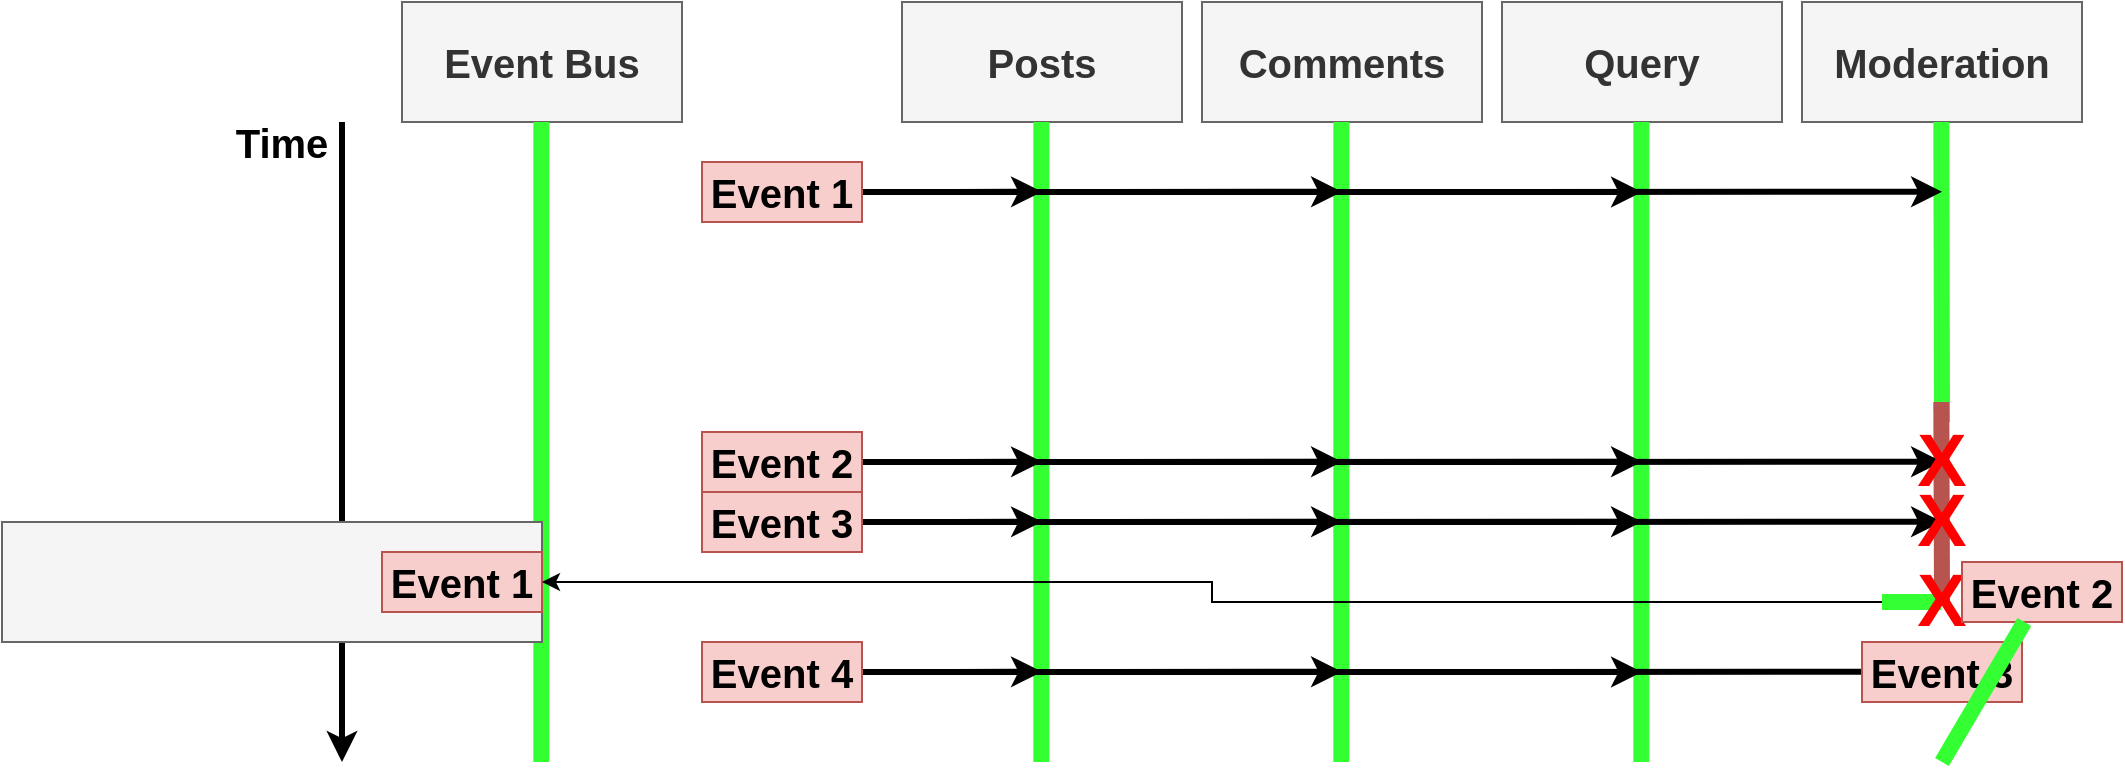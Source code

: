 <mxfile version="13.2.4" type="device" pages="6"><diagram id="cAnKhTmytbqr_q5P3lm0" name="01 - missing"><mxGraphModel dx="1238" dy="522" grid="1" gridSize="10" guides="1" tooltips="1" connect="1" arrows="1" fold="1" page="1" pageScale="1" pageWidth="1920" pageHeight="1200" math="0" shadow="0"><root><mxCell id="0"/><mxCell id="1" parent="0"/><mxCell id="ktwLAu4usVEkdfWAYqj9-1" value="Event Bus" style="rounded=0;whiteSpace=wrap;html=1;fillColor=#f5f5f5;strokeColor=#666666;fontColor=#333333;fontStyle=1;fontSize=20;" parent="1" vertex="1"><mxGeometry x="740" y="160" width="140" height="60" as="geometry"/></mxCell><mxCell id="ktwLAu4usVEkdfWAYqj9-2" value="Posts" style="rounded=0;whiteSpace=wrap;html=1;fillColor=#f5f5f5;strokeColor=#666666;fontColor=#333333;fontStyle=1;fontSize=20;" parent="1" vertex="1"><mxGeometry x="990" y="160" width="140" height="60" as="geometry"/></mxCell><mxCell id="ktwLAu4usVEkdfWAYqj9-3" value="Comments" style="rounded=0;whiteSpace=wrap;html=1;fillColor=#f5f5f5;strokeColor=#666666;fontColor=#333333;fontStyle=1;fontSize=20;" parent="1" vertex="1"><mxGeometry x="1140" y="160" width="140" height="60" as="geometry"/></mxCell><mxCell id="ktwLAu4usVEkdfWAYqj9-4" value="Query" style="rounded=0;whiteSpace=wrap;html=1;fillColor=#f5f5f5;strokeColor=#666666;fontColor=#333333;fontStyle=1;fontSize=20;" parent="1" vertex="1"><mxGeometry x="1290" y="160" width="140" height="60" as="geometry"/></mxCell><mxCell id="ktwLAu4usVEkdfWAYqj9-5" value="Moderation" style="rounded=0;whiteSpace=wrap;html=1;fillColor=#f5f5f5;strokeColor=#666666;fontColor=#333333;fontStyle=1;fontSize=20;" parent="1" vertex="1"><mxGeometry x="1440" y="160" width="140" height="60" as="geometry"/></mxCell><mxCell id="ktwLAu4usVEkdfWAYqj9-6" value="" style="endArrow=none;html=1;fontSize=20;fontColor=#000000;strokeColor=#33FF33;strokeWidth=8;" parent="1" edge="1"><mxGeometry width="50" height="50" relative="1" as="geometry"><mxPoint x="809.66" y="540" as="sourcePoint"/><mxPoint x="809.66" y="220" as="targetPoint"/></mxGeometry></mxCell><mxCell id="ktwLAu4usVEkdfWAYqj9-7" value="" style="endArrow=classic;html=1;strokeColor=#000000;strokeWidth=3;fontSize=20;fontColor=#000000;" parent="1" edge="1"><mxGeometry width="50" height="50" relative="1" as="geometry"><mxPoint x="710" y="220" as="sourcePoint"/><mxPoint x="710" y="540" as="targetPoint"/></mxGeometry></mxCell><mxCell id="ktwLAu4usVEkdfWAYqj9-8" value="Time" style="text;html=1;strokeColor=none;fillColor=none;align=center;verticalAlign=middle;whiteSpace=wrap;rounded=0;fontSize=20;fontColor=#000000;fontStyle=1" parent="1" vertex="1"><mxGeometry x="660" y="220" width="40" height="20" as="geometry"/></mxCell><mxCell id="ktwLAu4usVEkdfWAYqj9-11" value="" style="endArrow=none;html=1;fontSize=20;fontColor=#000000;strokeColor=#33FF33;strokeWidth=8;" parent="1" edge="1"><mxGeometry width="50" height="50" relative="1" as="geometry"><mxPoint x="1059.66" y="540" as="sourcePoint"/><mxPoint x="1059.66" y="220" as="targetPoint"/></mxGeometry></mxCell><mxCell id="ktwLAu4usVEkdfWAYqj9-12" value="" style="endArrow=none;html=1;fontSize=20;fontColor=#000000;strokeColor=#33FF33;strokeWidth=8;" parent="1" edge="1"><mxGeometry width="50" height="50" relative="1" as="geometry"><mxPoint x="1209.66" y="540" as="sourcePoint"/><mxPoint x="1209.66" y="220" as="targetPoint"/></mxGeometry></mxCell><mxCell id="ktwLAu4usVEkdfWAYqj9-13" value="" style="endArrow=none;html=1;fontSize=20;fontColor=#000000;strokeColor=#33FF33;strokeWidth=8;" parent="1" edge="1"><mxGeometry width="50" height="50" relative="1" as="geometry"><mxPoint x="1359.66" y="540" as="sourcePoint"/><mxPoint x="1359.66" y="220" as="targetPoint"/></mxGeometry></mxCell><mxCell id="ktwLAu4usVEkdfWAYqj9-14" value="" style="endArrow=none;html=1;fontSize=20;fontColor=#000000;strokeColor=#33FF33;strokeWidth=8;" parent="1" edge="1"><mxGeometry width="50" height="50" relative="1" as="geometry"><mxPoint x="1510" y="370" as="sourcePoint"/><mxPoint x="1509.66" y="220" as="targetPoint"/></mxGeometry></mxCell><mxCell id="ktwLAu4usVEkdfWAYqj9-15" value="" style="endArrow=none;html=1;fontSize=20;fontColor=#000000;strokeColor=#b85450;strokeWidth=8;fillColor=#f8cecc;" parent="1" edge="1"><mxGeometry width="50" height="50" relative="1" as="geometry"><mxPoint x="1510" y="460" as="sourcePoint"/><mxPoint x="1509.66" y="360" as="targetPoint"/></mxGeometry></mxCell><mxCell id="ktwLAu4usVEkdfWAYqj9-16" value="" style="endArrow=none;html=1;fontSize=20;fontColor=#000000;strokeColor=#33FF33;strokeWidth=8;" parent="1" source="z43RiekpNpH9KLy2WXBY-5" edge="1"><mxGeometry width="50" height="50" relative="1" as="geometry"><mxPoint x="1510" y="540" as="sourcePoint"/><mxPoint x="1509.66" y="460" as="targetPoint"/></mxGeometry></mxCell><mxCell id="3crhvq_aWj1mLCOTBlrb-1" style="edgeStyle=orthogonalEdgeStyle;rounded=0;orthogonalLoop=1;jettySize=auto;html=1;exitX=1;exitY=0.5;exitDx=0;exitDy=0;strokeColor=#000000;strokeWidth=3;fontSize=20;fontColor=#000000;" parent="1" source="3crhvq_aWj1mLCOTBlrb-5" edge="1"><mxGeometry relative="1" as="geometry"><mxPoint x="1060" y="254.875" as="targetPoint"/></mxGeometry></mxCell><mxCell id="3crhvq_aWj1mLCOTBlrb-2" style="edgeStyle=orthogonalEdgeStyle;rounded=0;orthogonalLoop=1;jettySize=auto;html=1;exitX=1;exitY=0.5;exitDx=0;exitDy=0;strokeColor=#000000;strokeWidth=3;fontSize=20;fontColor=#000000;" parent="1" source="3crhvq_aWj1mLCOTBlrb-5" edge="1"><mxGeometry relative="1" as="geometry"><mxPoint x="1210" y="254.875" as="targetPoint"/></mxGeometry></mxCell><mxCell id="3crhvq_aWj1mLCOTBlrb-3" style="edgeStyle=orthogonalEdgeStyle;rounded=0;orthogonalLoop=1;jettySize=auto;html=1;exitX=1;exitY=0.5;exitDx=0;exitDy=0;strokeColor=#000000;strokeWidth=3;fontSize=20;fontColor=#000000;" parent="1" source="3crhvq_aWj1mLCOTBlrb-5" edge="1"><mxGeometry relative="1" as="geometry"><mxPoint x="1360" y="255" as="targetPoint"/></mxGeometry></mxCell><mxCell id="3crhvq_aWj1mLCOTBlrb-4" style="edgeStyle=orthogonalEdgeStyle;rounded=0;orthogonalLoop=1;jettySize=auto;html=1;exitX=1;exitY=0.5;exitDx=0;exitDy=0;strokeColor=#000000;strokeWidth=3;fontSize=20;fontColor=#000000;" parent="1" source="3crhvq_aWj1mLCOTBlrb-5" edge="1"><mxGeometry relative="1" as="geometry"><mxPoint x="1510" y="254.875" as="targetPoint"/></mxGeometry></mxCell><mxCell id="3crhvq_aWj1mLCOTBlrb-5" value="Event 1" style="rounded=0;whiteSpace=wrap;html=1;fontSize=20;fillColor=#f8cecc;strokeColor=#b85450;fontStyle=1" parent="1" vertex="1"><mxGeometry x="890" y="240" width="80" height="30" as="geometry"/></mxCell><mxCell id="3crhvq_aWj1mLCOTBlrb-6" style="edgeStyle=orthogonalEdgeStyle;rounded=0;orthogonalLoop=1;jettySize=auto;html=1;exitX=1;exitY=0.5;exitDx=0;exitDy=0;strokeColor=#000000;strokeWidth=3;fontSize=37;fontColor=#FF0000;" parent="1" source="3crhvq_aWj1mLCOTBlrb-10" edge="1"><mxGeometry relative="1" as="geometry"><mxPoint x="1060" y="419.875" as="targetPoint"/></mxGeometry></mxCell><mxCell id="3crhvq_aWj1mLCOTBlrb-7" style="edgeStyle=orthogonalEdgeStyle;rounded=0;orthogonalLoop=1;jettySize=auto;html=1;exitX=1;exitY=0.5;exitDx=0;exitDy=0;strokeColor=#000000;strokeWidth=3;fontSize=37;fontColor=#FF0000;" parent="1" source="3crhvq_aWj1mLCOTBlrb-10" edge="1"><mxGeometry relative="1" as="geometry"><mxPoint x="1210" y="419.875" as="targetPoint"/></mxGeometry></mxCell><mxCell id="3crhvq_aWj1mLCOTBlrb-8" style="edgeStyle=orthogonalEdgeStyle;rounded=0;orthogonalLoop=1;jettySize=auto;html=1;exitX=1;exitY=0.5;exitDx=0;exitDy=0;strokeColor=#000000;strokeWidth=3;fontSize=37;fontColor=#FF0000;" parent="1" source="3crhvq_aWj1mLCOTBlrb-10" edge="1"><mxGeometry relative="1" as="geometry"><mxPoint x="1360" y="419.875" as="targetPoint"/></mxGeometry></mxCell><mxCell id="3crhvq_aWj1mLCOTBlrb-9" style="edgeStyle=orthogonalEdgeStyle;rounded=0;orthogonalLoop=1;jettySize=auto;html=1;exitX=1;exitY=0.5;exitDx=0;exitDy=0;strokeColor=#000000;strokeWidth=3;fontSize=37;fontColor=#FF0000;" parent="1" source="3crhvq_aWj1mLCOTBlrb-10" edge="1"><mxGeometry relative="1" as="geometry"><mxPoint x="1510" y="419.875" as="targetPoint"/></mxGeometry></mxCell><mxCell id="3crhvq_aWj1mLCOTBlrb-10" value="Event 3" style="rounded=0;whiteSpace=wrap;html=1;fontSize=20;fillColor=#f8cecc;strokeColor=#b85450;fontStyle=1" parent="1" vertex="1"><mxGeometry x="890" y="405" width="80" height="30" as="geometry"/></mxCell><mxCell id="3crhvq_aWj1mLCOTBlrb-11" style="edgeStyle=orthogonalEdgeStyle;rounded=0;orthogonalLoop=1;jettySize=auto;html=1;exitX=1;exitY=0.5;exitDx=0;exitDy=0;strokeColor=#000000;strokeWidth=3;fontSize=37;fontColor=#FF0000;" parent="1" source="3crhvq_aWj1mLCOTBlrb-15" edge="1"><mxGeometry relative="1" as="geometry"><mxPoint x="1060" y="389.875" as="targetPoint"/></mxGeometry></mxCell><mxCell id="3crhvq_aWj1mLCOTBlrb-12" style="edgeStyle=orthogonalEdgeStyle;rounded=0;orthogonalLoop=1;jettySize=auto;html=1;exitX=1;exitY=0.5;exitDx=0;exitDy=0;strokeColor=#000000;strokeWidth=3;fontSize=37;fontColor=#FF0000;" parent="1" source="3crhvq_aWj1mLCOTBlrb-15" edge="1"><mxGeometry relative="1" as="geometry"><mxPoint x="1210" y="389.875" as="targetPoint"/></mxGeometry></mxCell><mxCell id="3crhvq_aWj1mLCOTBlrb-13" style="edgeStyle=orthogonalEdgeStyle;rounded=0;orthogonalLoop=1;jettySize=auto;html=1;exitX=1;exitY=0.5;exitDx=0;exitDy=0;strokeColor=#000000;strokeWidth=3;fontSize=37;fontColor=#FF0000;" parent="1" source="3crhvq_aWj1mLCOTBlrb-15" edge="1"><mxGeometry relative="1" as="geometry"><mxPoint x="1360" y="389.875" as="targetPoint"/></mxGeometry></mxCell><mxCell id="3crhvq_aWj1mLCOTBlrb-14" style="edgeStyle=orthogonalEdgeStyle;rounded=0;orthogonalLoop=1;jettySize=auto;html=1;exitX=1;exitY=0.5;exitDx=0;exitDy=0;strokeColor=#000000;strokeWidth=3;fontSize=37;fontColor=#FF0000;" parent="1" source="3crhvq_aWj1mLCOTBlrb-15" edge="1"><mxGeometry relative="1" as="geometry"><mxPoint x="1510" y="389.875" as="targetPoint"/></mxGeometry></mxCell><mxCell id="3crhvq_aWj1mLCOTBlrb-15" value="Event 2" style="rounded=0;whiteSpace=wrap;html=1;fontSize=20;fillColor=#f8cecc;strokeColor=#b85450;fontStyle=1" parent="1" vertex="1"><mxGeometry x="890" y="375" width="80" height="30" as="geometry"/></mxCell><mxCell id="3crhvq_aWj1mLCOTBlrb-17" value="X" style="text;html=1;strokeColor=none;fillColor=none;align=center;verticalAlign=middle;whiteSpace=wrap;rounded=0;fontSize=37;fontColor=#FF0000;fontStyle=1" parent="1" vertex="1"><mxGeometry x="1480" y="400" width="60" height="40" as="geometry"/></mxCell><mxCell id="3crhvq_aWj1mLCOTBlrb-18" value="X" style="text;html=1;strokeColor=none;fillColor=none;align=center;verticalAlign=middle;whiteSpace=wrap;rounded=0;fontSize=37;fontColor=#FF0000;fontStyle=1" parent="1" vertex="1"><mxGeometry x="1480" y="370" width="60" height="40" as="geometry"/></mxCell><mxCell id="3crhvq_aWj1mLCOTBlrb-19" style="edgeStyle=orthogonalEdgeStyle;rounded=0;orthogonalLoop=1;jettySize=auto;html=1;exitX=1;exitY=0.5;exitDx=0;exitDy=0;strokeColor=#000000;strokeWidth=3;fontSize=20;fontColor=#000000;" parent="1" source="3crhvq_aWj1mLCOTBlrb-23" edge="1"><mxGeometry relative="1" as="geometry"><mxPoint x="1060" y="494.875" as="targetPoint"/></mxGeometry></mxCell><mxCell id="3crhvq_aWj1mLCOTBlrb-20" style="edgeStyle=orthogonalEdgeStyle;rounded=0;orthogonalLoop=1;jettySize=auto;html=1;exitX=1;exitY=0.5;exitDx=0;exitDy=0;strokeColor=#000000;strokeWidth=3;fontSize=20;fontColor=#000000;" parent="1" source="3crhvq_aWj1mLCOTBlrb-23" edge="1"><mxGeometry relative="1" as="geometry"><mxPoint x="1210" y="494.875" as="targetPoint"/></mxGeometry></mxCell><mxCell id="3crhvq_aWj1mLCOTBlrb-21" style="edgeStyle=orthogonalEdgeStyle;rounded=0;orthogonalLoop=1;jettySize=auto;html=1;exitX=1;exitY=0.5;exitDx=0;exitDy=0;strokeColor=#000000;strokeWidth=3;fontSize=20;fontColor=#000000;" parent="1" source="3crhvq_aWj1mLCOTBlrb-23" edge="1"><mxGeometry relative="1" as="geometry"><mxPoint x="1360" y="495" as="targetPoint"/></mxGeometry></mxCell><mxCell id="3crhvq_aWj1mLCOTBlrb-22" style="edgeStyle=orthogonalEdgeStyle;rounded=0;orthogonalLoop=1;jettySize=auto;html=1;exitX=1;exitY=0.5;exitDx=0;exitDy=0;strokeColor=#000000;strokeWidth=3;fontSize=20;fontColor=#000000;" parent="1" source="3crhvq_aWj1mLCOTBlrb-23" edge="1"><mxGeometry relative="1" as="geometry"><mxPoint x="1510" y="494.875" as="targetPoint"/></mxGeometry></mxCell><mxCell id="3crhvq_aWj1mLCOTBlrb-23" value="Event 4" style="rounded=0;whiteSpace=wrap;html=1;fontSize=20;fillColor=#f8cecc;strokeColor=#b85450;fontStyle=1" parent="1" vertex="1"><mxGeometry x="890" y="480" width="80" height="30" as="geometry"/></mxCell><mxCell id="z43RiekpNpH9KLy2WXBY-1" value="" style="rounded=0;whiteSpace=wrap;html=1;fillColor=#f5f5f5;strokeColor=#666666;fontColor=#333333;fontStyle=1;fontSize=20;" parent="1" vertex="1"><mxGeometry x="540" y="420" width="270" height="60" as="geometry"/></mxCell><mxCell id="z43RiekpNpH9KLy2WXBY-2" value="Event 1" style="rounded=0;whiteSpace=wrap;html=1;fontSize=20;fillColor=#f8cecc;strokeColor=#b85450;fontStyle=1" parent="1" vertex="1"><mxGeometry x="730" y="435" width="80" height="30" as="geometry"/></mxCell><mxCell id="z43RiekpNpH9KLy2WXBY-4" value="Event 3" style="rounded=0;whiteSpace=wrap;html=1;fontSize=20;fillColor=#f8cecc;strokeColor=#b85450;fontStyle=1" parent="1" vertex="1"><mxGeometry x="1470" y="480" width="80" height="30" as="geometry"/></mxCell><mxCell id="z43RiekpNpH9KLy2WXBY-7" style="edgeStyle=orthogonalEdgeStyle;rounded=0;orthogonalLoop=1;jettySize=auto;html=1;exitX=0;exitY=0.5;exitDx=0;exitDy=0;entryX=1;entryY=0.5;entryDx=0;entryDy=0;strokeColor=#000000;strokeWidth=1;fontSize=14;fontColor=#000000;" parent="1" source="z43RiekpNpH9KLy2WXBY-5" target="z43RiekpNpH9KLy2WXBY-2" edge="1"><mxGeometry relative="1" as="geometry"/></mxCell><mxCell id="z43RiekpNpH9KLy2WXBY-5" value="X" style="text;html=1;strokeColor=none;fillColor=none;align=center;verticalAlign=middle;whiteSpace=wrap;rounded=0;fontSize=37;fontColor=#FF0000;fontStyle=1" parent="1" vertex="1"><mxGeometry x="1480" y="440" width="60" height="40" as="geometry"/></mxCell><mxCell id="z43RiekpNpH9KLy2WXBY-6" value="" style="endArrow=none;html=1;fontSize=20;fontColor=#000000;strokeColor=#33FF33;strokeWidth=8;" parent="1" source="z43RiekpNpH9KLy2WXBY-3" target="z43RiekpNpH9KLy2WXBY-5" edge="1"><mxGeometry width="50" height="50" relative="1" as="geometry"><mxPoint x="1510" y="540" as="sourcePoint"/><mxPoint x="1509.66" y="460" as="targetPoint"/></mxGeometry></mxCell><mxCell id="z43RiekpNpH9KLy2WXBY-3" value="Event 2" style="rounded=0;whiteSpace=wrap;html=1;fontSize=20;fillColor=#f8cecc;strokeColor=#b85450;fontStyle=1" parent="1" vertex="1"><mxGeometry x="1520" y="440" width="80" height="30" as="geometry"/></mxCell><mxCell id="z43RiekpNpH9KLy2WXBY-8" value="" style="endArrow=none;html=1;fontSize=20;fontColor=#000000;strokeColor=#33FF33;strokeWidth=8;" parent="1" target="z43RiekpNpH9KLy2WXBY-3" edge="1"><mxGeometry width="50" height="50" relative="1" as="geometry"><mxPoint x="1510" y="540" as="sourcePoint"/><mxPoint x="1510" y="480" as="targetPoint"/></mxGeometry></mxCell></root></mxGraphModel></diagram><diagram name="02 - missing" id="aQ0QPRScFyWQTChcEFCl"><mxGraphModel dx="939" dy="462" grid="1" gridSize="10" guides="1" tooltips="1" connect="1" arrows="1" fold="1" page="1" pageScale="1" pageWidth="1920" pageHeight="1200" math="0" shadow="0">&#xa;      <root>&#xa;        <mxCell id="pjIYpy0SfMD97ggUFH2G-0"/>&#xa;        <mxCell id="pjIYpy0SfMD97ggUFH2G-1" parent="pjIYpy0SfMD97ggUFH2G-0"/>&#xa;        <mxCell id="pjIYpy0SfMD97ggUFH2G-2" value="Event Bus" style="rounded=0;whiteSpace=wrap;html=1;fillColor=#f5f5f5;strokeColor=#666666;fontColor=#333333;fontStyle=1;fontSize=20;" vertex="1" parent="pjIYpy0SfMD97ggUFH2G-1">&#xa;          <mxGeometry x="740" y="160" width="140" height="60" as="geometry"/>&#xa;        </mxCell>&#xa;        <mxCell id="pjIYpy0SfMD97ggUFH2G-3" value="Posts" style="rounded=0;whiteSpace=wrap;html=1;fillColor=#f5f5f5;strokeColor=#666666;fontColor=#333333;fontStyle=1;fontSize=20;" vertex="1" parent="pjIYpy0SfMD97ggUFH2G-1">&#xa;          <mxGeometry x="990" y="160" width="140" height="60" as="geometry"/>&#xa;        </mxCell>&#xa;        <mxCell id="pjIYpy0SfMD97ggUFH2G-4" value="Comments" style="rounded=0;whiteSpace=wrap;html=1;fillColor=#f5f5f5;strokeColor=#666666;fontColor=#333333;fontStyle=1;fontSize=20;" vertex="1" parent="pjIYpy0SfMD97ggUFH2G-1">&#xa;          <mxGeometry x="1140" y="160" width="140" height="60" as="geometry"/>&#xa;        </mxCell>&#xa;        <mxCell id="pjIYpy0SfMD97ggUFH2G-5" value="Moderation" style="rounded=0;whiteSpace=wrap;html=1;fillColor=#f5f5f5;strokeColor=#666666;fontColor=#333333;fontStyle=1;fontSize=20;" vertex="1" parent="pjIYpy0SfMD97ggUFH2G-1">&#xa;          <mxGeometry x="1290" y="160" width="140" height="60" as="geometry"/>&#xa;        </mxCell>&#xa;        <mxCell id="pjIYpy0SfMD97ggUFH2G-6" value="Query" style="rounded=0;whiteSpace=wrap;html=1;fillColor=#f5f5f5;strokeColor=#666666;fontColor=#333333;fontStyle=1;fontSize=20;" vertex="1" parent="pjIYpy0SfMD97ggUFH2G-1">&#xa;          <mxGeometry x="1440" y="160" width="140" height="60" as="geometry"/>&#xa;        </mxCell>&#xa;        <mxCell id="pjIYpy0SfMD97ggUFH2G-7" value="" style="endArrow=none;html=1;fontSize=20;fontColor=#000000;strokeColor=#33FF33;strokeWidth=8;" edge="1" parent="pjIYpy0SfMD97ggUFH2G-1">&#xa;          <mxGeometry width="50" height="50" relative="1" as="geometry">&#xa;            <mxPoint x="809.66" y="540" as="sourcePoint"/>&#xa;            <mxPoint x="809.66" y="220" as="targetPoint"/>&#xa;          </mxGeometry>&#xa;        </mxCell>&#xa;        <mxCell id="pjIYpy0SfMD97ggUFH2G-8" value="" style="endArrow=classic;html=1;strokeColor=#000000;strokeWidth=3;fontSize=20;fontColor=#000000;" edge="1" parent="pjIYpy0SfMD97ggUFH2G-1">&#xa;          <mxGeometry width="50" height="50" relative="1" as="geometry">&#xa;            <mxPoint x="710" y="220" as="sourcePoint"/>&#xa;            <mxPoint x="710" y="540" as="targetPoint"/>&#xa;          </mxGeometry>&#xa;        </mxCell>&#xa;        <mxCell id="pjIYpy0SfMD97ggUFH2G-9" value="Time" style="text;html=1;strokeColor=none;fillColor=none;align=center;verticalAlign=middle;whiteSpace=wrap;rounded=0;fontSize=20;fontColor=#000000;fontStyle=1" vertex="1" parent="pjIYpy0SfMD97ggUFH2G-1">&#xa;          <mxGeometry x="660" y="220" width="40" height="20" as="geometry"/>&#xa;        </mxCell>&#xa;        <mxCell id="pjIYpy0SfMD97ggUFH2G-10" value="" style="endArrow=none;html=1;fontSize=20;fontColor=#000000;strokeColor=#33FF33;strokeWidth=8;" edge="1" parent="pjIYpy0SfMD97ggUFH2G-1">&#xa;          <mxGeometry width="50" height="50" relative="1" as="geometry">&#xa;            <mxPoint x="1059.66" y="540" as="sourcePoint"/>&#xa;            <mxPoint x="1059.66" y="220" as="targetPoint"/>&#xa;          </mxGeometry>&#xa;        </mxCell>&#xa;        <mxCell id="pjIYpy0SfMD97ggUFH2G-11" value="" style="endArrow=none;html=1;fontSize=20;fontColor=#000000;strokeColor=#33FF33;strokeWidth=8;" edge="1" parent="pjIYpy0SfMD97ggUFH2G-1">&#xa;          <mxGeometry width="50" height="50" relative="1" as="geometry">&#xa;            <mxPoint x="1209.66" y="540" as="sourcePoint"/>&#xa;            <mxPoint x="1209.66" y="220" as="targetPoint"/>&#xa;          </mxGeometry>&#xa;        </mxCell>&#xa;        <mxCell id="pjIYpy0SfMD97ggUFH2G-12" value="" style="endArrow=none;html=1;fontSize=20;fontColor=#000000;strokeColor=#33FF33;strokeWidth=8;" edge="1" parent="pjIYpy0SfMD97ggUFH2G-1">&#xa;          <mxGeometry width="50" height="50" relative="1" as="geometry">&#xa;            <mxPoint x="1509.69" y="540" as="sourcePoint"/>&#xa;            <mxPoint x="1510.03" y="400" as="targetPoint"/>&#xa;          </mxGeometry>&#xa;        </mxCell>&#xa;        <mxCell id="pjIYpy0SfMD97ggUFH2G-13" value="" style="endArrow=none;html=1;fontSize=20;fontColor=#000000;strokeColor=#33FF33;strokeWidth=8;" edge="1" parent="pjIYpy0SfMD97ggUFH2G-1">&#xa;          <mxGeometry width="50" height="50" relative="1" as="geometry">&#xa;            <mxPoint x="1360" y="540" as="sourcePoint"/>&#xa;            <mxPoint x="1359.69" y="220" as="targetPoint"/>&#xa;          </mxGeometry>&#xa;        </mxCell>&#xa;        <mxCell id="pjIYpy0SfMD97ggUFH2G-20" style="edgeStyle=orthogonalEdgeStyle;rounded=0;orthogonalLoop=1;jettySize=auto;html=1;exitX=1;exitY=0.5;exitDx=0;exitDy=0;strokeColor=#000000;strokeWidth=3;fontSize=20;fontColor=#000000;" edge="1" parent="pjIYpy0SfMD97ggUFH2G-1" source="pjIYpy0SfMD97ggUFH2G-17">&#xa;          <mxGeometry relative="1" as="geometry">&#xa;            <mxPoint x="1060" y="254.875" as="targetPoint"/>&#xa;          </mxGeometry>&#xa;        </mxCell>&#xa;        <mxCell id="pjIYpy0SfMD97ggUFH2G-21" style="edgeStyle=orthogonalEdgeStyle;rounded=0;orthogonalLoop=1;jettySize=auto;html=1;exitX=1;exitY=0.5;exitDx=0;exitDy=0;strokeColor=#000000;strokeWidth=3;fontSize=20;fontColor=#000000;" edge="1" parent="pjIYpy0SfMD97ggUFH2G-1" source="pjIYpy0SfMD97ggUFH2G-17">&#xa;          <mxGeometry relative="1" as="geometry">&#xa;            <mxPoint x="1210" y="254.875" as="targetPoint"/>&#xa;          </mxGeometry>&#xa;        </mxCell>&#xa;        <mxCell id="pjIYpy0SfMD97ggUFH2G-22" style="edgeStyle=orthogonalEdgeStyle;rounded=0;orthogonalLoop=1;jettySize=auto;html=1;exitX=1;exitY=0.5;exitDx=0;exitDy=0;strokeColor=#000000;strokeWidth=3;fontSize=20;fontColor=#000000;" edge="1" parent="pjIYpy0SfMD97ggUFH2G-1" source="pjIYpy0SfMD97ggUFH2G-17">&#xa;          <mxGeometry relative="1" as="geometry">&#xa;            <mxPoint x="1360" y="255" as="targetPoint"/>&#xa;          </mxGeometry>&#xa;        </mxCell>&#xa;        <mxCell id="pjIYpy0SfMD97ggUFH2G-23" style="edgeStyle=orthogonalEdgeStyle;rounded=0;orthogonalLoop=1;jettySize=auto;html=1;exitX=1;exitY=0.5;exitDx=0;exitDy=0;strokeColor=#000000;strokeWidth=3;fontSize=20;fontColor=#000000;" edge="1" parent="pjIYpy0SfMD97ggUFH2G-1" source="pjIYpy0SfMD97ggUFH2G-17">&#xa;          <mxGeometry relative="1" as="geometry">&#xa;            <mxPoint x="1510" y="254.875" as="targetPoint"/>&#xa;          </mxGeometry>&#xa;        </mxCell>&#xa;        <mxCell id="pjIYpy0SfMD97ggUFH2G-17" value="Event 1" style="rounded=0;whiteSpace=wrap;html=1;fontSize=20;fillColor=#f8cecc;strokeColor=#b85450;fontStyle=1" vertex="1" parent="pjIYpy0SfMD97ggUFH2G-1">&#xa;          <mxGeometry x="890" y="240" width="80" height="30" as="geometry"/>&#xa;        </mxCell>&#xa;        <mxCell id="pjIYpy0SfMD97ggUFH2G-30" style="edgeStyle=orthogonalEdgeStyle;rounded=0;orthogonalLoop=1;jettySize=auto;html=1;exitX=1;exitY=0.5;exitDx=0;exitDy=0;strokeColor=#000000;strokeWidth=3;fontSize=37;fontColor=#FF0000;" edge="1" parent="pjIYpy0SfMD97ggUFH2G-1" source="pjIYpy0SfMD97ggUFH2G-18">&#xa;          <mxGeometry relative="1" as="geometry">&#xa;            <mxPoint x="1060" y="284.875" as="targetPoint"/>&#xa;          </mxGeometry>&#xa;        </mxCell>&#xa;        <mxCell id="pjIYpy0SfMD97ggUFH2G-31" style="edgeStyle=orthogonalEdgeStyle;rounded=0;orthogonalLoop=1;jettySize=auto;html=1;exitX=1;exitY=0.5;exitDx=0;exitDy=0;strokeColor=#000000;strokeWidth=3;fontSize=37;fontColor=#FF0000;" edge="1" parent="pjIYpy0SfMD97ggUFH2G-1" source="pjIYpy0SfMD97ggUFH2G-18">&#xa;          <mxGeometry relative="1" as="geometry">&#xa;            <mxPoint x="1210" y="284.875" as="targetPoint"/>&#xa;          </mxGeometry>&#xa;        </mxCell>&#xa;        <mxCell id="pjIYpy0SfMD97ggUFH2G-32" style="edgeStyle=orthogonalEdgeStyle;rounded=0;orthogonalLoop=1;jettySize=auto;html=1;exitX=1;exitY=0.5;exitDx=0;exitDy=0;strokeColor=#000000;strokeWidth=3;fontSize=37;fontColor=#FF0000;" edge="1" parent="pjIYpy0SfMD97ggUFH2G-1" source="pjIYpy0SfMD97ggUFH2G-18">&#xa;          <mxGeometry relative="1" as="geometry">&#xa;            <mxPoint x="1360" y="284.875" as="targetPoint"/>&#xa;          </mxGeometry>&#xa;        </mxCell>&#xa;        <mxCell id="pjIYpy0SfMD97ggUFH2G-33" style="edgeStyle=orthogonalEdgeStyle;rounded=0;orthogonalLoop=1;jettySize=auto;html=1;exitX=1;exitY=0.5;exitDx=0;exitDy=0;strokeColor=#000000;strokeWidth=3;fontSize=37;fontColor=#FF0000;" edge="1" parent="pjIYpy0SfMD97ggUFH2G-1" source="pjIYpy0SfMD97ggUFH2G-18">&#xa;          <mxGeometry relative="1" as="geometry">&#xa;            <mxPoint x="1510" y="284.875" as="targetPoint"/>&#xa;          </mxGeometry>&#xa;        </mxCell>&#xa;        <mxCell id="pjIYpy0SfMD97ggUFH2G-18" value="Event 2" style="rounded=0;whiteSpace=wrap;html=1;fontSize=20;fillColor=#f8cecc;strokeColor=#b85450;fontStyle=1" vertex="1" parent="pjIYpy0SfMD97ggUFH2G-1">&#xa;          <mxGeometry x="890" y="270" width="80" height="30" as="geometry"/>&#xa;        </mxCell>&#xa;        <mxCell id="pjIYpy0SfMD97ggUFH2G-34" style="edgeStyle=orthogonalEdgeStyle;rounded=0;orthogonalLoop=1;jettySize=auto;html=1;exitX=1;exitY=0.5;exitDx=0;exitDy=0;strokeColor=#000000;strokeWidth=3;fontSize=37;fontColor=#FF0000;" edge="1" parent="pjIYpy0SfMD97ggUFH2G-1" source="pjIYpy0SfMD97ggUFH2G-19">&#xa;          <mxGeometry relative="1" as="geometry">&#xa;            <mxPoint x="1060" y="314.875" as="targetPoint"/>&#xa;          </mxGeometry>&#xa;        </mxCell>&#xa;        <mxCell id="pjIYpy0SfMD97ggUFH2G-35" style="edgeStyle=orthogonalEdgeStyle;rounded=0;orthogonalLoop=1;jettySize=auto;html=1;exitX=1;exitY=0.5;exitDx=0;exitDy=0;strokeColor=#000000;strokeWidth=3;fontSize=37;fontColor=#FF0000;" edge="1" parent="pjIYpy0SfMD97ggUFH2G-1" source="pjIYpy0SfMD97ggUFH2G-19">&#xa;          <mxGeometry relative="1" as="geometry">&#xa;            <mxPoint x="1210" y="314.875" as="targetPoint"/>&#xa;          </mxGeometry>&#xa;        </mxCell>&#xa;        <mxCell id="pjIYpy0SfMD97ggUFH2G-36" style="edgeStyle=orthogonalEdgeStyle;rounded=0;orthogonalLoop=1;jettySize=auto;html=1;exitX=1;exitY=0.5;exitDx=0;exitDy=0;strokeColor=#000000;strokeWidth=3;fontSize=37;fontColor=#FF0000;" edge="1" parent="pjIYpy0SfMD97ggUFH2G-1" source="pjIYpy0SfMD97ggUFH2G-19">&#xa;          <mxGeometry relative="1" as="geometry">&#xa;            <mxPoint x="1360" y="314.875" as="targetPoint"/>&#xa;          </mxGeometry>&#xa;        </mxCell>&#xa;        <mxCell id="pjIYpy0SfMD97ggUFH2G-41" style="edgeStyle=orthogonalEdgeStyle;rounded=0;orthogonalLoop=1;jettySize=auto;html=1;exitX=1;exitY=0.5;exitDx=0;exitDy=0;strokeColor=#000000;strokeWidth=3;fontSize=37;fontColor=#FF0000;" edge="1" parent="pjIYpy0SfMD97ggUFH2G-1" source="pjIYpy0SfMD97ggUFH2G-19">&#xa;          <mxGeometry relative="1" as="geometry">&#xa;            <mxPoint x="1510" y="314.875" as="targetPoint"/>&#xa;          </mxGeometry>&#xa;        </mxCell>&#xa;        <mxCell id="pjIYpy0SfMD97ggUFH2G-19" value="Event 3" style="rounded=0;whiteSpace=wrap;html=1;fontSize=20;fillColor=#f8cecc;strokeColor=#b85450;fontStyle=1" vertex="1" parent="pjIYpy0SfMD97ggUFH2G-1">&#xa;          <mxGeometry x="890" y="300" width="80" height="30" as="geometry"/>&#xa;        </mxCell>&#xa;        <mxCell id="pjIYpy0SfMD97ggUFH2G-24" value="X" style="text;html=1;strokeColor=none;fillColor=none;align=center;verticalAlign=middle;whiteSpace=wrap;rounded=0;fontSize=37;fontColor=#FF0000;fontStyle=1" vertex="1" parent="pjIYpy0SfMD97ggUFH2G-1">&#xa;          <mxGeometry x="1480" y="235" width="60" height="40" as="geometry"/>&#xa;        </mxCell>&#xa;        <mxCell id="pjIYpy0SfMD97ggUFH2G-38" value="X" style="text;html=1;strokeColor=none;fillColor=none;align=center;verticalAlign=middle;whiteSpace=wrap;rounded=0;fontSize=37;fontColor=#FF0000;fontStyle=1" vertex="1" parent="pjIYpy0SfMD97ggUFH2G-1">&#xa;          <mxGeometry x="1480" y="265" width="60" height="40" as="geometry"/>&#xa;        </mxCell>&#xa;        <mxCell id="pjIYpy0SfMD97ggUFH2G-39" value="X" style="text;html=1;strokeColor=none;fillColor=none;align=center;verticalAlign=middle;whiteSpace=wrap;rounded=0;fontSize=37;fontColor=#FF0000;fontStyle=1" vertex="1" parent="pjIYpy0SfMD97ggUFH2G-1">&#xa;          <mxGeometry x="1480" y="295" width="60" height="40" as="geometry"/>&#xa;        </mxCell>&#xa;      </root>&#xa;    </mxGraphModel></diagram><diagram id="Q4koclzFEmJkGvaBOeiG" name="04 - solution"><mxGraphModel dx="939" dy="462" grid="1" gridSize="10" guides="1" tooltips="1" connect="1" arrows="1" fold="1" page="1" pageScale="1" pageWidth="1920" pageHeight="1200" math="0" shadow="0">&#xa;      <root>&#xa;        <mxCell id="ZuYxWEMBV0P_b2VQKLs--0"/>&#xa;        <mxCell id="ZuYxWEMBV0P_b2VQKLs--1" parent="ZuYxWEMBV0P_b2VQKLs--0"/>&#xa;        <mxCell id="TEBoPsHhVE6ZmYjLKX_0-0" value="Posts" style="rounded=0;whiteSpace=wrap;html=1;fillColor=#f5f5f5;strokeColor=#666666;fontColor=#333333;fontStyle=1;fontSize=20;" vertex="1" parent="ZuYxWEMBV0P_b2VQKLs--1">&#xa;          <mxGeometry x="960" y="160" width="140" height="60" as="geometry"/>&#xa;        </mxCell>&#xa;        <mxCell id="TEBoPsHhVE6ZmYjLKX_0-1" value="" style="endArrow=none;html=1;fontSize=20;fontColor=#000000;strokeColor=#33FF33;strokeWidth=8;" edge="1" parent="ZuYxWEMBV0P_b2VQKLs--1">&#xa;          <mxGeometry width="50" height="50" relative="1" as="geometry">&#xa;            <mxPoint x="1029.66" y="540" as="sourcePoint"/>&#xa;            <mxPoint x="1029.66" y="220" as="targetPoint"/>&#xa;          </mxGeometry>&#xa;        </mxCell>&#xa;        <mxCell id="ffvW9kc0p4U_msJvTLoZ-0" value="Query" style="rounded=0;whiteSpace=wrap;html=1;fillColor=#f5f5f5;strokeColor=#666666;fontColor=#333333;fontStyle=1;fontSize=20;" vertex="1" parent="ZuYxWEMBV0P_b2VQKLs--1">&#xa;          <mxGeometry x="1150" y="160" width="140" height="60" as="geometry"/>&#xa;        </mxCell>&#xa;        <mxCell id="ffvW9kc0p4U_msJvTLoZ-1" value="" style="endArrow=none;html=1;fontSize=20;fontColor=#000000;strokeColor=#33FF33;strokeWidth=8;" edge="1" parent="ZuYxWEMBV0P_b2VQKLs--1">&#xa;          <mxGeometry width="50" height="50" relative="1" as="geometry">&#xa;            <mxPoint x="1219.66" y="540" as="sourcePoint"/>&#xa;            <mxPoint x="1220" y="340" as="targetPoint"/>&#xa;          </mxGeometry>&#xa;        </mxCell>&#xa;        <mxCell id="ffvW9kc0p4U_msJvTLoZ-8" value="Comments" style="rounded=0;whiteSpace=wrap;html=1;fillColor=#f5f5f5;strokeColor=#666666;fontColor=#333333;fontStyle=1;fontSize=20;" vertex="1" parent="ZuYxWEMBV0P_b2VQKLs--1">&#xa;          <mxGeometry x="1340" y="160" width="140" height="60" as="geometry"/>&#xa;        </mxCell>&#xa;        <mxCell id="ffvW9kc0p4U_msJvTLoZ-9" value="" style="endArrow=none;html=1;fontSize=20;fontColor=#000000;strokeColor=#33FF33;strokeWidth=8;" edge="1" parent="ZuYxWEMBV0P_b2VQKLs--1">&#xa;          <mxGeometry width="50" height="50" relative="1" as="geometry">&#xa;            <mxPoint x="1409.66" y="540" as="sourcePoint"/>&#xa;            <mxPoint x="1409.66" y="220" as="targetPoint"/>&#xa;          </mxGeometry>&#xa;        </mxCell>&#xa;        <mxCell id="ffvW9kc0p4U_msJvTLoZ-11" style="edgeStyle=orthogonalEdgeStyle;rounded=0;orthogonalLoop=1;jettySize=auto;html=1;exitX=0;exitY=0.5;exitDx=0;exitDy=0;strokeColor=#000000;strokeWidth=1;fontSize=14;fontColor=#000000;" edge="1" parent="ZuYxWEMBV0P_b2VQKLs--1" source="ffvW9kc0p4U_msJvTLoZ-10">&#xa;          <mxGeometry relative="1" as="geometry">&#xa;            <mxPoint x="1030" y="369.875" as="targetPoint"/>&#xa;          </mxGeometry>&#xa;        </mxCell>&#xa;        <mxCell id="ffvW9kc0p4U_msJvTLoZ-10" value="Give me all your posts" style="rounded=0;whiteSpace=wrap;html=1;fontSize=14;fontColor=#000000;align=center;" vertex="1" parent="ZuYxWEMBV0P_b2VQKLs--1">&#xa;          <mxGeometry x="1145" y="360" width="150" height="20" as="geometry"/>&#xa;        </mxCell>&#xa;        <mxCell id="ffvW9kc0p4U_msJvTLoZ-13" style="edgeStyle=orthogonalEdgeStyle;rounded=0;orthogonalLoop=1;jettySize=auto;html=1;exitX=1;exitY=0.5;exitDx=0;exitDy=0;strokeColor=#000000;strokeWidth=1;fontSize=14;fontColor=#000000;" edge="1" parent="ZuYxWEMBV0P_b2VQKLs--1" source="ffvW9kc0p4U_msJvTLoZ-12">&#xa;          <mxGeometry relative="1" as="geometry">&#xa;            <mxPoint x="1410" y="389.875" as="targetPoint"/>&#xa;          </mxGeometry>&#xa;        </mxCell>&#xa;        <mxCell id="ffvW9kc0p4U_msJvTLoZ-12" value="Give me all comments" style="rounded=0;whiteSpace=wrap;html=1;fontSize=14;fontColor=#000000;align=center;" vertex="1" parent="ZuYxWEMBV0P_b2VQKLs--1">&#xa;          <mxGeometry x="1145" y="380" width="150" height="20" as="geometry"/>&#xa;        </mxCell>&#xa;        <mxCell id="tH4Sn0B73qoZ3IpCoFSU-0" value="Option #1 - Sync Requests" style="rounded=0;whiteSpace=wrap;html=1;fillColor=#ffe6cc;strokeColor=#d79b00;fontStyle=1;fontSize=20;" vertex="1" parent="ZuYxWEMBV0P_b2VQKLs--1">&#xa;          <mxGeometry x="1050" y="90" width="340" height="50" as="geometry"/>&#xa;        </mxCell>&#xa;      </root>&#xa;    </mxGraphModel></diagram><diagram name="05 - solution" id="7wQi0k5bWavMEeo3ZRQM"><mxGraphModel dx="1036" dy="510" grid="1" gridSize="10" guides="1" tooltips="1" connect="1" arrows="1" fold="1" page="1" pageScale="1" pageWidth="1920" pageHeight="1200" math="0" shadow="0">&#xa;      <root>&#xa;        <mxCell id="ErceKyyUdL2rcEBGWgDD-0"/>&#xa;        <mxCell id="ErceKyyUdL2rcEBGWgDD-1" parent="ErceKyyUdL2rcEBGWgDD-0"/>&#xa;        <mxCell id="ErceKyyUdL2rcEBGWgDD-2" value="Posts" style="rounded=0;whiteSpace=wrap;html=1;fillColor=#f5f5f5;strokeColor=#666666;fontColor=#333333;fontStyle=1;fontSize=20;" vertex="1" parent="ErceKyyUdL2rcEBGWgDD-1">&#xa;          <mxGeometry x="960" y="160" width="140" height="60" as="geometry"/>&#xa;        </mxCell>&#xa;        <mxCell id="ErceKyyUdL2rcEBGWgDD-3" value="" style="endArrow=none;html=1;fontSize=20;fontColor=#000000;strokeColor=#33FF33;strokeWidth=8;" edge="1" parent="ErceKyyUdL2rcEBGWgDD-1">&#xa;          <mxGeometry width="50" height="50" relative="1" as="geometry">&#xa;            <mxPoint x="1029.66" y="540" as="sourcePoint"/>&#xa;            <mxPoint x="1029.66" y="220" as="targetPoint"/>&#xa;          </mxGeometry>&#xa;        </mxCell>&#xa;        <mxCell id="ErceKyyUdL2rcEBGWgDD-4" value="Query" style="rounded=0;whiteSpace=wrap;html=1;fillColor=#f5f5f5;strokeColor=#666666;fontColor=#333333;fontStyle=1;fontSize=20;" vertex="1" parent="ErceKyyUdL2rcEBGWgDD-1">&#xa;          <mxGeometry x="1150" y="160" width="140" height="60" as="geometry"/>&#xa;        </mxCell>&#xa;        <mxCell id="ErceKyyUdL2rcEBGWgDD-5" value="" style="endArrow=none;html=1;fontSize=20;fontColor=#000000;strokeColor=#33FF33;strokeWidth=8;" edge="1" parent="ErceKyyUdL2rcEBGWgDD-1">&#xa;          <mxGeometry width="50" height="50" relative="1" as="geometry">&#xa;            <mxPoint x="1219.66" y="540" as="sourcePoint"/>&#xa;            <mxPoint x="1220" y="360" as="targetPoint"/>&#xa;          </mxGeometry>&#xa;        </mxCell>&#xa;        <mxCell id="ErceKyyUdL2rcEBGWgDD-6" value="Comments" style="rounded=0;whiteSpace=wrap;html=1;fillColor=#f5f5f5;strokeColor=#666666;fontColor=#333333;fontStyle=1;fontSize=20;" vertex="1" parent="ErceKyyUdL2rcEBGWgDD-1">&#xa;          <mxGeometry x="1340" y="160" width="140" height="60" as="geometry"/>&#xa;        </mxCell>&#xa;        <mxCell id="ErceKyyUdL2rcEBGWgDD-7" value="" style="endArrow=none;html=1;fontSize=20;fontColor=#000000;strokeColor=#33FF33;strokeWidth=8;" edge="1" parent="ErceKyyUdL2rcEBGWgDD-1">&#xa;          <mxGeometry width="50" height="50" relative="1" as="geometry">&#xa;            <mxPoint x="1409.66" y="540" as="sourcePoint"/>&#xa;            <mxPoint x="1409.66" y="220" as="targetPoint"/>&#xa;          </mxGeometry>&#xa;        </mxCell>&#xa;        <mxCell id="ErceKyyUdL2rcEBGWgDD-12" value="Option #2 - Direct DB Access" style="rounded=0;whiteSpace=wrap;html=1;fillColor=#ffe6cc;strokeColor=#d79b00;fontStyle=1;fontSize=20;" vertex="1" parent="ErceKyyUdL2rcEBGWgDD-1">&#xa;          <mxGeometry x="1050" y="90" width="340" height="50" as="geometry"/>&#xa;        </mxCell>&#xa;        <mxCell id="ErceKyyUdL2rcEBGWgDD-13" value="Posts Datastore" style="rounded=0;whiteSpace=wrap;html=1;fillColor=#f5f5f5;strokeColor=#666666;fontColor=#333333;fontStyle=1;fontSize=20;" vertex="1" parent="ErceKyyUdL2rcEBGWgDD-1">&#xa;          <mxGeometry x="820" y="160" width="140" height="60" as="geometry"/>&#xa;        </mxCell>&#xa;        <mxCell id="ErceKyyUdL2rcEBGWgDD-14" value="Comments Datastore" style="rounded=0;whiteSpace=wrap;html=1;fillColor=#f5f5f5;strokeColor=#666666;fontColor=#333333;fontStyle=1;fontSize=20;" vertex="1" parent="ErceKyyUdL2rcEBGWgDD-1">&#xa;          <mxGeometry x="1480" y="160" width="140" height="60" as="geometry"/>&#xa;        </mxCell>&#xa;        <mxCell id="fbDQm5nH-sSarNj5FTgh-4" style="edgeStyle=orthogonalEdgeStyle;rounded=0;orthogonalLoop=1;jettySize=auto;html=1;exitX=0;exitY=0.5;exitDx=0;exitDy=0;strokeColor=#000000;strokeWidth=1;fontSize=14;fontColor=#000000;" edge="1" parent="ErceKyyUdL2rcEBGWgDD-1" source="fbDQm5nH-sSarNj5FTgh-1" target="ErceKyyUdL2rcEBGWgDD-13">&#xa;          <mxGeometry relative="1" as="geometry"/>&#xa;        </mxCell>&#xa;        <mxCell id="fbDQm5nH-sSarNj5FTgh-1" value="Direct access!" style="rounded=0;whiteSpace=wrap;html=1;fontSize=14;fontColor=#000000;align=center;" vertex="1" parent="ErceKyyUdL2rcEBGWgDD-1">&#xa;          <mxGeometry x="1145" y="360" width="150" height="20" as="geometry"/>&#xa;        </mxCell>&#xa;        <mxCell id="fbDQm5nH-sSarNj5FTgh-5" style="edgeStyle=orthogonalEdgeStyle;rounded=0;orthogonalLoop=1;jettySize=auto;html=1;exitX=1;exitY=0.5;exitDx=0;exitDy=0;strokeColor=#000000;strokeWidth=1;fontSize=14;fontColor=#000000;" edge="1" parent="ErceKyyUdL2rcEBGWgDD-1" source="fbDQm5nH-sSarNj5FTgh-3" target="ErceKyyUdL2rcEBGWgDD-14">&#xa;          <mxGeometry relative="1" as="geometry"/>&#xa;        </mxCell>&#xa;        <mxCell id="fbDQm5nH-sSarNj5FTgh-3" value="Direct access!" style="rounded=0;whiteSpace=wrap;html=1;fontSize=14;fontColor=#000000;align=center;" vertex="1" parent="ErceKyyUdL2rcEBGWgDD-1">&#xa;          <mxGeometry x="1145" y="380" width="150" height="20" as="geometry"/>&#xa;        </mxCell>&#xa;      </root>&#xa;    </mxGraphModel></diagram><diagram id="FODnl0VUPFN7whBG06Qv" name="03 - solutions"><mxGraphModel dx="1036" dy="510" grid="1" gridSize="10" guides="1" tooltips="1" connect="1" arrows="1" fold="1" page="1" pageScale="1" pageWidth="1920" pageHeight="1200" math="0" shadow="0">&#xa;      <root>&#xa;        <mxCell id="G-57BgTHh4qW1U5GuHTA-0"/>&#xa;        <mxCell id="G-57BgTHh4qW1U5GuHTA-1" parent="G-57BgTHh4qW1U5GuHTA-0"/>&#xa;        <mxCell id="avofAkNpvc3uhqlpEIO9-0" value="Event Bus" style="rounded=0;whiteSpace=wrap;html=1;fillColor=#f5f5f5;strokeColor=#666666;fontColor=#333333;fontStyle=1;fontSize=20;" vertex="1" parent="G-57BgTHh4qW1U5GuHTA-1">&#xa;          <mxGeometry x="740" y="160" width="140" height="60" as="geometry"/>&#xa;        </mxCell>&#xa;        <mxCell id="avofAkNpvc3uhqlpEIO9-1" value="Posts" style="rounded=0;whiteSpace=wrap;html=1;fillColor=#f5f5f5;strokeColor=#666666;fontColor=#333333;fontStyle=1;fontSize=20;" vertex="1" parent="G-57BgTHh4qW1U5GuHTA-1">&#xa;          <mxGeometry x="990" y="160" width="140" height="60" as="geometry"/>&#xa;        </mxCell>&#xa;        <mxCell id="avofAkNpvc3uhqlpEIO9-2" value="" style="endArrow=none;html=1;fontSize=20;fontColor=#000000;strokeColor=#33FF33;strokeWidth=8;" edge="1" parent="G-57BgTHh4qW1U5GuHTA-1">&#xa;          <mxGeometry width="50" height="50" relative="1" as="geometry">&#xa;            <mxPoint x="809.66" y="540" as="sourcePoint"/>&#xa;            <mxPoint x="809.66" y="220" as="targetPoint"/>&#xa;          </mxGeometry>&#xa;        </mxCell>&#xa;        <mxCell id="avofAkNpvc3uhqlpEIO9-5" value="" style="endArrow=none;html=1;fontSize=20;fontColor=#000000;strokeColor=#33FF33;strokeWidth=8;" edge="1" parent="G-57BgTHh4qW1U5GuHTA-1">&#xa;          <mxGeometry width="50" height="50" relative="1" as="geometry">&#xa;            <mxPoint x="1059.66" y="540" as="sourcePoint"/>&#xa;            <mxPoint x="1059.66" y="220" as="targetPoint"/>&#xa;          </mxGeometry>&#xa;        </mxCell>&#xa;        <mxCell id="avofAkNpvc3uhqlpEIO9-12" style="edgeStyle=orthogonalEdgeStyle;rounded=0;orthogonalLoop=1;jettySize=auto;html=1;exitX=0;exitY=0.5;exitDx=0;exitDy=0;strokeColor=#000000;strokeWidth=3;fontSize=37;fontColor=#FF0000;" edge="1" parent="G-57BgTHh4qW1U5GuHTA-1" source="avofAkNpvc3uhqlpEIO9-7">&#xa;          <mxGeometry relative="1" as="geometry">&#xa;            <mxPoint x="810" y="269.828" as="targetPoint"/>&#xa;          </mxGeometry>&#xa;        </mxCell>&#xa;        <mxCell id="avofAkNpvc3uhqlpEIO9-7" value="Event 1" style="rounded=0;whiteSpace=wrap;html=1;fontSize=20;fillColor=#f8cecc;strokeColor=#b85450;fontStyle=1" vertex="1" parent="G-57BgTHh4qW1U5GuHTA-1">&#xa;          <mxGeometry x="980" y="255" width="80" height="30" as="geometry"/>&#xa;        </mxCell>&#xa;        <mxCell id="avofAkNpvc3uhqlpEIO9-13" style="edgeStyle=orthogonalEdgeStyle;rounded=0;orthogonalLoop=1;jettySize=auto;html=1;exitX=0;exitY=0.5;exitDx=0;exitDy=0;strokeColor=#000000;strokeWidth=3;fontSize=37;fontColor=#FF0000;" edge="1" parent="G-57BgTHh4qW1U5GuHTA-1" source="avofAkNpvc3uhqlpEIO9-9">&#xa;          <mxGeometry relative="1" as="geometry">&#xa;            <mxPoint x="810" y="355.172" as="targetPoint"/>&#xa;          </mxGeometry>&#xa;        </mxCell>&#xa;        <mxCell id="avofAkNpvc3uhqlpEIO9-9" value="Event 2" style="rounded=0;whiteSpace=wrap;html=1;fontSize=20;fillColor=#f8cecc;strokeColor=#b85450;fontStyle=1" vertex="1" parent="G-57BgTHh4qW1U5GuHTA-1">&#xa;          <mxGeometry x="980" y="340" width="80" height="30" as="geometry"/>&#xa;        </mxCell>&#xa;        <mxCell id="avofAkNpvc3uhqlpEIO9-14" style="edgeStyle=orthogonalEdgeStyle;rounded=0;orthogonalLoop=1;jettySize=auto;html=1;exitX=0;exitY=0.5;exitDx=0;exitDy=0;strokeColor=#000000;strokeWidth=3;fontSize=37;fontColor=#FF0000;" edge="1" parent="G-57BgTHh4qW1U5GuHTA-1" source="avofAkNpvc3uhqlpEIO9-11">&#xa;          <mxGeometry relative="1" as="geometry">&#xa;            <mxPoint x="810" y="454.828" as="targetPoint"/>&#xa;          </mxGeometry>&#xa;        </mxCell>&#xa;        <mxCell id="avofAkNpvc3uhqlpEIO9-11" value="Event 3" style="rounded=0;whiteSpace=wrap;html=1;fontSize=20;fillColor=#f8cecc;strokeColor=#b85450;fontStyle=1" vertex="1" parent="G-57BgTHh4qW1U5GuHTA-1">&#xa;          <mxGeometry x="980" y="440" width="80" height="30" as="geometry"/>&#xa;        </mxCell>&#xa;        <mxCell id="avofAkNpvc3uhqlpEIO9-15" value="Event Bus Data Store" style="rounded=0;whiteSpace=wrap;html=1;fillColor=#f5f5f5;strokeColor=#666666;fontColor=#333333;fontStyle=1;fontSize=20;" vertex="1" parent="G-57BgTHh4qW1U5GuHTA-1">&#xa;          <mxGeometry x="470" y="160" width="270" height="60" as="geometry"/>&#xa;        </mxCell>&#xa;        <mxCell id="avofAkNpvc3uhqlpEIO9-17" value="" style="rounded=0;whiteSpace=wrap;html=1;fillColor=#f5f5f5;strokeColor=#666666;fontColor=#333333;fontStyle=1;fontSize=20;" vertex="1" parent="G-57BgTHh4qW1U5GuHTA-1">&#xa;          <mxGeometry x="470" y="240" width="270" height="60" as="geometry"/>&#xa;        </mxCell>&#xa;        <mxCell id="avofAkNpvc3uhqlpEIO9-18" value="" style="rounded=0;whiteSpace=wrap;html=1;fillColor=#f5f5f5;strokeColor=#666666;fontColor=#333333;fontStyle=1;fontSize=20;" vertex="1" parent="G-57BgTHh4qW1U5GuHTA-1">&#xa;          <mxGeometry x="470" y="325" width="270" height="60" as="geometry"/>&#xa;        </mxCell>&#xa;        <mxCell id="avofAkNpvc3uhqlpEIO9-19" value="" style="rounded=0;whiteSpace=wrap;html=1;fillColor=#f5f5f5;strokeColor=#666666;fontColor=#333333;fontStyle=1;fontSize=20;" vertex="1" parent="G-57BgTHh4qW1U5GuHTA-1">&#xa;          <mxGeometry x="470" y="460" width="270" height="60" as="geometry"/>&#xa;        </mxCell>&#xa;        <mxCell id="avofAkNpvc3uhqlpEIO9-21" value="Event 2" style="rounded=0;whiteSpace=wrap;html=1;fontSize=20;fillColor=#f8cecc;strokeColor=#b85450;fontStyle=1" vertex="1" parent="G-57BgTHh4qW1U5GuHTA-1">&#xa;          <mxGeometry x="980" y="340" width="80" height="30" as="geometry"/>&#xa;        </mxCell>&#xa;        <mxCell id="avofAkNpvc3uhqlpEIO9-22" value="Query" style="rounded=0;whiteSpace=wrap;html=1;fillColor=#f5f5f5;strokeColor=#666666;fontColor=#333333;fontStyle=1;fontSize=20;" vertex="1" parent="G-57BgTHh4qW1U5GuHTA-1">&#xa;          <mxGeometry x="1150" y="160" width="140" height="60" as="geometry"/>&#xa;        </mxCell>&#xa;        <mxCell id="avofAkNpvc3uhqlpEIO9-23" value="" style="endArrow=none;html=1;fontSize=20;fontColor=#000000;strokeColor=#33FF33;strokeWidth=8;" edge="1" parent="G-57BgTHh4qW1U5GuHTA-1">&#xa;          <mxGeometry width="50" height="50" relative="1" as="geometry">&#xa;            <mxPoint x="1219.66" y="540" as="sourcePoint"/>&#xa;            <mxPoint x="1220" y="470" as="targetPoint"/>&#xa;          </mxGeometry>&#xa;        </mxCell>&#xa;        <mxCell id="avofAkNpvc3uhqlpEIO9-24" value="Option #3 - Store Events" style="rounded=0;whiteSpace=wrap;html=1;fillColor=#ffe6cc;strokeColor=#d79b00;fontStyle=1;fontSize=20;" vertex="1" parent="G-57BgTHh4qW1U5GuHTA-1">&#xa;          <mxGeometry x="800" y="90" width="340" height="50" as="geometry"/>&#xa;        </mxCell>&#xa;        <mxCell id="Ah_fPKt8SRL2t_TnckpJ-0" value="Event 1" style="rounded=0;whiteSpace=wrap;html=1;fontSize=20;fillColor=#f8cecc;strokeColor=#b85450;fontStyle=1" vertex="1" parent="G-57BgTHh4qW1U5GuHTA-1">&#xa;          <mxGeometry x="660" y="255" width="80" height="30" as="geometry"/>&#xa;        </mxCell>&#xa;        <mxCell id="Ah_fPKt8SRL2t_TnckpJ-1" value="Event 1" style="rounded=0;whiteSpace=wrap;html=1;fontSize=20;fillColor=#f8cecc;strokeColor=#b85450;fontStyle=1" vertex="1" parent="G-57BgTHh4qW1U5GuHTA-1">&#xa;          <mxGeometry x="660" y="340" width="80" height="30" as="geometry"/>&#xa;        </mxCell>&#xa;        <mxCell id="Ah_fPKt8SRL2t_TnckpJ-2" value="Event 2" style="rounded=0;whiteSpace=wrap;html=1;fontSize=20;fillColor=#f8cecc;strokeColor=#b85450;fontStyle=1" vertex="1" parent="G-57BgTHh4qW1U5GuHTA-1">&#xa;          <mxGeometry x="580" y="340" width="80" height="30" as="geometry"/>&#xa;        </mxCell>&#xa;        <mxCell id="Ah_fPKt8SRL2t_TnckpJ-3" value="Event 1" style="rounded=0;whiteSpace=wrap;html=1;fontSize=20;fillColor=#f8cecc;strokeColor=#b85450;fontStyle=1" vertex="1" parent="G-57BgTHh4qW1U5GuHTA-1">&#xa;          <mxGeometry x="660" y="475" width="80" height="30" as="geometry"/>&#xa;        </mxCell>&#xa;        <mxCell id="Ah_fPKt8SRL2t_TnckpJ-4" value="Event 2" style="rounded=0;whiteSpace=wrap;html=1;fontSize=20;fillColor=#f8cecc;strokeColor=#b85450;fontStyle=1" vertex="1" parent="G-57BgTHh4qW1U5GuHTA-1">&#xa;          <mxGeometry x="580" y="475" width="80" height="30" as="geometry"/>&#xa;        </mxCell>&#xa;        <mxCell id="Ah_fPKt8SRL2t_TnckpJ-5" value="Event 3" style="rounded=0;whiteSpace=wrap;html=1;fontSize=20;fillColor=#f8cecc;strokeColor=#b85450;fontStyle=1" vertex="1" parent="G-57BgTHh4qW1U5GuHTA-1">&#xa;          <mxGeometry x="500" y="475" width="80" height="30" as="geometry"/>&#xa;        </mxCell>&#xa;      </root>&#xa;    </mxGraphModel></diagram><diagram id="DucxyoAgDzIJmAYLXE5W" name="07 - wrap"><mxGraphModel dx="791" dy="389" grid="1" gridSize="10" guides="1" tooltips="1" connect="1" arrows="1" fold="1" page="1" pageScale="1" pageWidth="1920" pageHeight="1200" math="0" shadow="0">&#xa;      <root>&#xa;        <mxCell id="2BnjwI8nTa-CsjuS7o9j-0"/>&#xa;        <mxCell id="2BnjwI8nTa-CsjuS7o9j-1" parent="2BnjwI8nTa-CsjuS7o9j-0"/>&#xa;        <mxCell id="2BnjwI8nTa-CsjuS7o9j-6" style="edgeStyle=orthogonalEdgeStyle;rounded=0;orthogonalLoop=1;jettySize=auto;html=1;exitX=1;exitY=0.5;exitDx=0;exitDy=0;entryX=0;entryY=0.5;entryDx=0;entryDy=0;strokeColor=#000000;strokeWidth=1;fontSize=23;fontColor=#000000;" edge="1" parent="2BnjwI8nTa-CsjuS7o9j-1" source="2BnjwI8nTa-CsjuS7o9j-2" target="2BnjwI8nTa-CsjuS7o9j-4">&#xa;          <mxGeometry relative="1" as="geometry"/>&#xa;        </mxCell>&#xa;        <mxCell id="2BnjwI8nTa-CsjuS7o9j-2" value="Our home-grown event bus worked, but was not great" style="rounded=0;whiteSpace=wrap;html=1;fontSize=15;align=center;fillColor=#fff2cc;strokeColor=#d6b656;" vertex="1" parent="2BnjwI8nTa-CsjuS7o9j-1">&#xa;          <mxGeometry x="470" y="210" width="370" height="50" as="geometry"/>&#xa;        </mxCell>&#xa;        <mxCell id="2BnjwI8nTa-CsjuS7o9j-3" value="Big Issue" style="text;html=1;strokeColor=none;fillColor=none;align=center;verticalAlign=middle;whiteSpace=wrap;rounded=0;fontSize=23;fontColor=#000000;fontStyle=1" vertex="1" parent="2BnjwI8nTa-CsjuS7o9j-1">&#xa;          <mxGeometry x="545" y="180" width="220" height="20" as="geometry"/>&#xa;        </mxCell>&#xa;        <mxCell id="2BnjwI8nTa-CsjuS7o9j-4" value="Use the NATS-Streaming event bus" style="rounded=0;whiteSpace=wrap;html=1;fontSize=15;align=center;fillColor=#dae8fc;strokeColor=#6c8ebf;" vertex="1" parent="2BnjwI8nTa-CsjuS7o9j-1">&#xa;          <mxGeometry x="880" y="210" width="380" height="50" as="geometry"/>&#xa;        </mxCell>&#xa;        <mxCell id="2BnjwI8nTa-CsjuS7o9j-5" value="Big Answer" style="text;html=1;strokeColor=none;fillColor=none;align=center;verticalAlign=middle;whiteSpace=wrap;rounded=0;fontSize=23;fontColor=#000000;fontStyle=1" vertex="1" parent="2BnjwI8nTa-CsjuS7o9j-1">&#xa;          <mxGeometry x="960" y="180" width="220" height="20" as="geometry"/>&#xa;        </mxCell>&#xa;        <mxCell id="2BnjwI8nTa-CsjuS7o9j-8" style="edgeStyle=orthogonalEdgeStyle;rounded=0;orthogonalLoop=1;jettySize=auto;html=1;exitX=1;exitY=0.5;exitDx=0;exitDy=0;entryX=0;entryY=0.5;entryDx=0;entryDy=0;strokeColor=#000000;strokeWidth=1;fontSize=23;fontColor=#000000;" edge="1" parent="2BnjwI8nTa-CsjuS7o9j-1" source="2BnjwI8nTa-CsjuS7o9j-9" target="2BnjwI8nTa-CsjuS7o9j-10">&#xa;          <mxGeometry relative="1" as="geometry"/>&#xa;        </mxCell>&#xa;        <mxCell id="2BnjwI8nTa-CsjuS7o9j-9" value="Remembering the exact properties of each event was hard (did you make a typo?)" style="rounded=0;whiteSpace=wrap;html=1;fontSize=15;align=center;fillColor=#fff2cc;strokeColor=#d6b656;" vertex="1" parent="2BnjwI8nTa-CsjuS7o9j-1">&#xa;          <mxGeometry x="470" y="270" width="370" height="50" as="geometry"/>&#xa;        </mxCell>&#xa;        <mxCell id="2BnjwI8nTa-CsjuS7o9j-10" value="Use a shared library that somehow validates event structure/properties" style="rounded=0;whiteSpace=wrap;html=1;fontSize=15;align=center;fillColor=#dae8fc;strokeColor=#6c8ebf;" vertex="1" parent="2BnjwI8nTa-CsjuS7o9j-1">&#xa;          <mxGeometry x="880" y="270" width="380" height="50" as="geometry"/>&#xa;        </mxCell>&#xa;        <mxCell id="2BnjwI8nTa-CsjuS7o9j-11" style="edgeStyle=orthogonalEdgeStyle;rounded=0;orthogonalLoop=1;jettySize=auto;html=1;exitX=1;exitY=0.5;exitDx=0;exitDy=0;entryX=0;entryY=0.5;entryDx=0;entryDy=0;strokeColor=#000000;strokeWidth=1;fontSize=23;fontColor=#000000;" edge="1" parent="2BnjwI8nTa-CsjuS7o9j-1" source="2BnjwI8nTa-CsjuS7o9j-12" target="2BnjwI8nTa-CsjuS7o9j-13">&#xa;          <mxGeometry relative="1" as="geometry"/>&#xa;        </mxCell>&#xa;        <mxCell id="2BnjwI8nTa-CsjuS7o9j-12" value="Testing out certain events is hard" style="rounded=0;whiteSpace=wrap;html=1;fontSize=15;align=center;fillColor=#fff2cc;strokeColor=#d6b656;" vertex="1" parent="2BnjwI8nTa-CsjuS7o9j-1">&#xa;          <mxGeometry x="470" y="330" width="370" height="50" as="geometry"/>&#xa;        </mxCell>&#xa;        <mxCell id="2BnjwI8nTa-CsjuS7o9j-13" value="Write tests" style="rounded=0;whiteSpace=wrap;html=1;fontSize=15;align=center;fillColor=#dae8fc;strokeColor=#6c8ebf;" vertex="1" parent="2BnjwI8nTa-CsjuS7o9j-1">&#xa;          <mxGeometry x="880" y="330" width="380" height="50" as="geometry"/>&#xa;        </mxCell>&#xa;        <mxCell id="2BnjwI8nTa-CsjuS7o9j-14" style="edgeStyle=orthogonalEdgeStyle;rounded=0;orthogonalLoop=1;jettySize=auto;html=1;exitX=1;exitY=0.5;exitDx=0;exitDy=0;entryX=0;entryY=0.5;entryDx=0;entryDy=0;strokeColor=#000000;strokeWidth=1;fontSize=23;fontColor=#000000;" edge="1" parent="2BnjwI8nTa-CsjuS7o9j-1" source="2BnjwI8nTa-CsjuS7o9j-15" target="2BnjwI8nTa-CsjuS7o9j-16">&#xa;          <mxGeometry relative="1" as="geometry"/>&#xa;        </mxCell>&#xa;        <mxCell id="2BnjwI8nTa-CsjuS7o9j-15" value="Errr...how do we deploy this?" style="rounded=0;whiteSpace=wrap;html=1;fontSize=15;align=center;fillColor=#fff2cc;strokeColor=#d6b656;" vertex="1" parent="2BnjwI8nTa-CsjuS7o9j-1">&#xa;          <mxGeometry x="470" y="390" width="370" height="50" as="geometry"/>&#xa;        </mxCell>&#xa;        <mxCell id="2BnjwI8nTa-CsjuS7o9j-16" value="Write tests" style="rounded=0;whiteSpace=wrap;html=1;fontSize=15;align=center;fillColor=#dae8fc;strokeColor=#6c8ebf;" vertex="1" parent="2BnjwI8nTa-CsjuS7o9j-1">&#xa;          <mxGeometry x="880" y="390" width="380" height="50" as="geometry"/>&#xa;        </mxCell>&#xa;      </root>&#xa;    </mxGraphModel></diagram></mxfile>